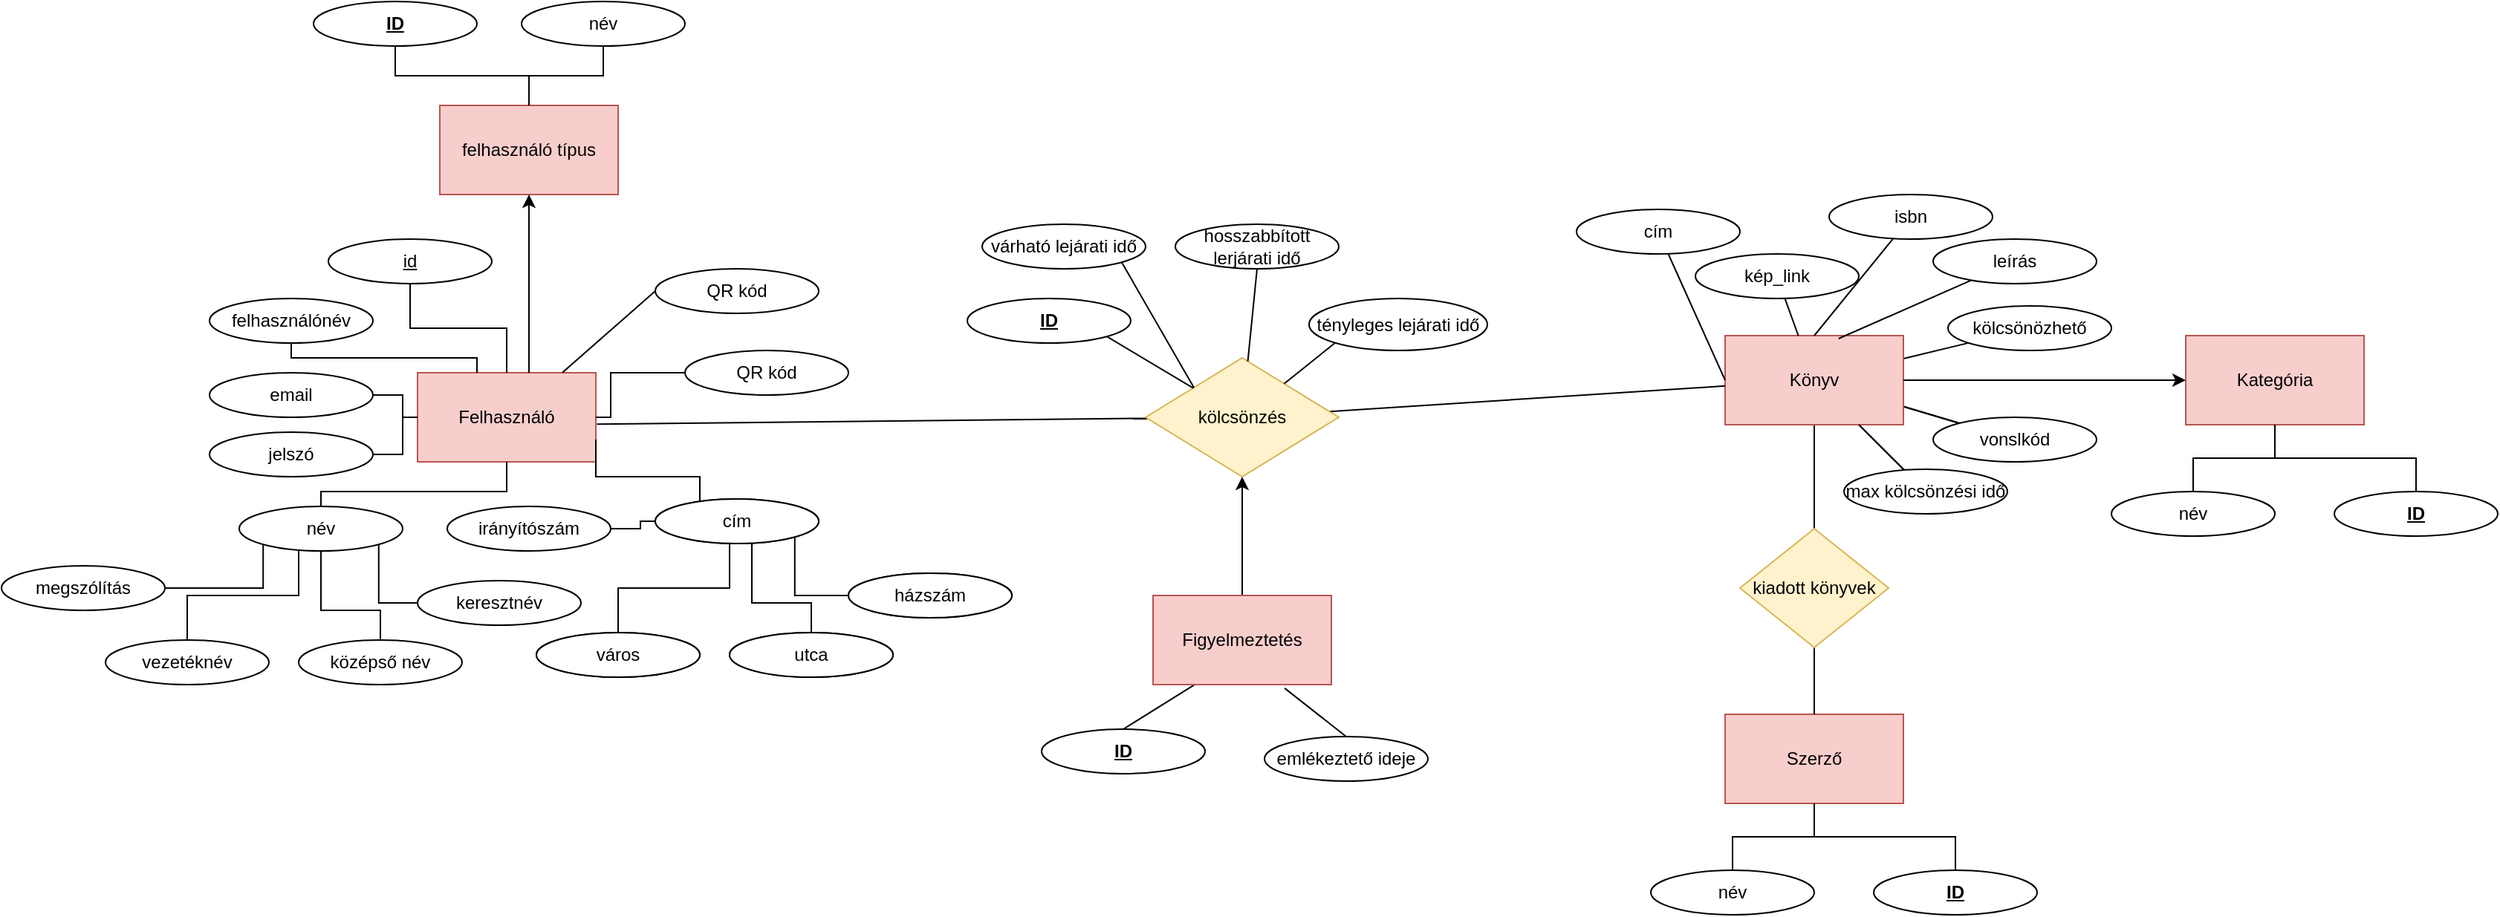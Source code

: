 <mxfile version="17.4.6" type="device"><diagram id="R2lEEEUBdFMjLlhIrx00" name="Page-1"><mxGraphModel dx="2272" dy="1894" grid="1" gridSize="10" guides="1" tooltips="1" connect="1" arrows="1" fold="1" page="1" pageScale="1" pageWidth="850" pageHeight="1100" math="0" shadow="0" extFonts="Permanent Marker^https://fonts.googleapis.com/css?family=Permanent+Marker"><root><mxCell id="0"/><mxCell id="1" parent="0"/><mxCell id="ptwfXtdAPU0u0zxruDFA-1" value="Felhasználó" style="rounded=0;whiteSpace=wrap;html=1;fillColor=#f8cecc;strokeColor=#b85450;" parent="1" vertex="1"><mxGeometry x="100" y="120" width="120" height="60" as="geometry"/></mxCell><mxCell id="M_-IzOt2m-5MIOP-STTQ-19" value="" style="edgeStyle=none;rounded=0;orthogonalLoop=1;jettySize=auto;html=1;endArrow=none;endFill=0;" parent="1" source="ptwfXtdAPU0u0zxruDFA-2" target="M_-IzOt2m-5MIOP-STTQ-5" edge="1"><mxGeometry relative="1" as="geometry"/></mxCell><mxCell id="M_-IzOt2m-5MIOP-STTQ-30" value="" style="edgeStyle=none;rounded=0;orthogonalLoop=1;jettySize=auto;html=1;endArrow=none;endFill=0;" parent="1" source="ptwfXtdAPU0u0zxruDFA-2" target="M_-IzOt2m-5MIOP-STTQ-28" edge="1"><mxGeometry relative="1" as="geometry"/></mxCell><mxCell id="M_-IzOt2m-5MIOP-STTQ-31" value="" style="edgeStyle=none;rounded=0;orthogonalLoop=1;jettySize=auto;html=1;endArrow=none;endFill=0;" parent="1" source="ptwfXtdAPU0u0zxruDFA-2" target="M_-IzOt2m-5MIOP-STTQ-28" edge="1"><mxGeometry relative="1" as="geometry"/></mxCell><mxCell id="M_-IzOt2m-5MIOP-STTQ-32" value="" style="edgeStyle=none;rounded=0;orthogonalLoop=1;jettySize=auto;html=1;endArrow=none;endFill=0;" parent="1" source="ptwfXtdAPU0u0zxruDFA-2" target="M_-IzOt2m-5MIOP-STTQ-26" edge="1"><mxGeometry relative="1" as="geometry"/></mxCell><mxCell id="M_-IzOt2m-5MIOP-STTQ-34" value="" style="edgeStyle=none;rounded=0;orthogonalLoop=1;jettySize=auto;html=1;endArrow=none;endFill=0;" parent="1" source="ptwfXtdAPU0u0zxruDFA-2" target="M_-IzOt2m-5MIOP-STTQ-33" edge="1"><mxGeometry relative="1" as="geometry"/></mxCell><mxCell id="ptwfXtdAPU0u0zxruDFA-2" value="Könyv" style="rounded=0;whiteSpace=wrap;html=1;fillColor=#f8cecc;strokeColor=#b85450;" parent="1" vertex="1"><mxGeometry x="980" y="95" width="120" height="60" as="geometry"/></mxCell><mxCell id="ptwfXtdAPU0u0zxruDFA-3" value="Szerző" style="rounded=0;whiteSpace=wrap;html=1;fillColor=#f8cecc;strokeColor=#b85450;" parent="1" vertex="1"><mxGeometry x="980" y="350" width="120" height="60" as="geometry"/></mxCell><mxCell id="ptwfXtdAPU0u0zxruDFA-28" value="" style="edgeStyle=orthogonalEdgeStyle;rounded=0;orthogonalLoop=1;jettySize=auto;html=1;endArrow=none;endFill=0;" parent="1" source="ptwfXtdAPU0u0zxruDFA-4" target="ptwfXtdAPU0u0zxruDFA-1" edge="1"><mxGeometry relative="1" as="geometry"/></mxCell><mxCell id="ptwfXtdAPU0u0zxruDFA-4" value="&lt;u&gt;id&lt;/u&gt;" style="ellipse;whiteSpace=wrap;html=1;" parent="1" vertex="1"><mxGeometry x="40" y="30" width="110" height="30" as="geometry"/></mxCell><mxCell id="ptwfXtdAPU0u0zxruDFA-13" value="" style="edgeStyle=orthogonalEdgeStyle;rounded=0;orthogonalLoop=1;jettySize=auto;html=1;endArrow=none;endFill=0;entryX=0;entryY=1;entryDx=0;entryDy=0;" parent="1" source="ptwfXtdAPU0u0zxruDFA-5" target="ptwfXtdAPU0u0zxruDFA-6" edge="1"><mxGeometry relative="1" as="geometry"><mxPoint x="-65" y="180" as="targetPoint"/></mxGeometry></mxCell><mxCell id="ptwfXtdAPU0u0zxruDFA-5" value="megszólítás" style="ellipse;whiteSpace=wrap;html=1;" parent="1" vertex="1"><mxGeometry x="-180" y="250" width="110" height="30" as="geometry"/></mxCell><mxCell id="ptwfXtdAPU0u0zxruDFA-17" value="" style="edgeStyle=orthogonalEdgeStyle;rounded=0;orthogonalLoop=1;jettySize=auto;html=1;endArrow=none;endFill=0;entryX=0.5;entryY=0;entryDx=0;entryDy=0;" parent="1" source="ptwfXtdAPU0u0zxruDFA-6" target="ptwfXtdAPU0u0zxruDFA-8" edge="1"><mxGeometry relative="1" as="geometry"><Array as="points"><mxPoint x="20" y="270"/><mxPoint x="-55" y="270"/></Array></mxGeometry></mxCell><mxCell id="ptwfXtdAPU0u0zxruDFA-86" value="" style="edgeStyle=orthogonalEdgeStyle;rounded=0;orthogonalLoop=1;jettySize=auto;html=1;endArrow=none;endFill=0;" parent="1" source="ptwfXtdAPU0u0zxruDFA-6" target="ptwfXtdAPU0u0zxruDFA-1" edge="1"><mxGeometry relative="1" as="geometry"><Array as="points"><mxPoint x="35" y="200"/><mxPoint x="160" y="200"/></Array></mxGeometry></mxCell><mxCell id="ptwfXtdAPU0u0zxruDFA-6" value="név" style="ellipse;whiteSpace=wrap;html=1;" parent="1" vertex="1"><mxGeometry x="-20" y="210" width="110" height="30" as="geometry"/></mxCell><mxCell id="ptwfXtdAPU0u0zxruDFA-18" value="" style="edgeStyle=orthogonalEdgeStyle;rounded=0;orthogonalLoop=1;jettySize=auto;html=1;endArrow=none;endFill=0;entryX=1;entryY=1;entryDx=0;entryDy=0;" parent="1" source="ptwfXtdAPU0u0zxruDFA-7" target="ptwfXtdAPU0u0zxruDFA-6" edge="1"><mxGeometry relative="1" as="geometry"/></mxCell><mxCell id="ptwfXtdAPU0u0zxruDFA-7" value="keresztnév" style="ellipse;whiteSpace=wrap;html=1;" parent="1" vertex="1"><mxGeometry x="100" y="260" width="110" height="30" as="geometry"/></mxCell><mxCell id="ptwfXtdAPU0u0zxruDFA-8" value="vezetéknév" style="ellipse;whiteSpace=wrap;html=1;" parent="1" vertex="1"><mxGeometry x="-110" y="300" width="110" height="30" as="geometry"/></mxCell><mxCell id="ptwfXtdAPU0u0zxruDFA-11" value="QR kód" style="ellipse;whiteSpace=wrap;html=1;" parent="1" vertex="1"><mxGeometry x="280" y="105" width="110" height="30" as="geometry"/></mxCell><mxCell id="ptwfXtdAPU0u0zxruDFA-20" value="" style="edgeStyle=orthogonalEdgeStyle;rounded=0;orthogonalLoop=1;jettySize=auto;html=1;endArrow=none;endFill=0;" parent="1" source="ptwfXtdAPU0u0zxruDFA-16" target="ptwfXtdAPU0u0zxruDFA-6" edge="1"><mxGeometry relative="1" as="geometry"><mxPoint x="80" y="250" as="targetPoint"/><Array as="points"><mxPoint x="75" y="280"/><mxPoint x="35" y="280"/></Array></mxGeometry></mxCell><mxCell id="ptwfXtdAPU0u0zxruDFA-16" value="középső név" style="ellipse;whiteSpace=wrap;html=1;" parent="1" vertex="1"><mxGeometry x="20" y="300" width="110" height="30" as="geometry"/></mxCell><mxCell id="ptwfXtdAPU0u0zxruDFA-29" value="" style="edgeStyle=orthogonalEdgeStyle;rounded=0;orthogonalLoop=1;jettySize=auto;html=1;endArrow=none;endFill=0;" parent="1" source="ptwfXtdAPU0u0zxruDFA-21" target="ptwfXtdAPU0u0zxruDFA-1" edge="1"><mxGeometry relative="1" as="geometry"><Array as="points"><mxPoint x="15" y="110"/><mxPoint x="140" y="110"/></Array></mxGeometry></mxCell><mxCell id="ptwfXtdAPU0u0zxruDFA-21" value="felhasználónév" style="ellipse;whiteSpace=wrap;html=1;" parent="1" vertex="1"><mxGeometry x="-40" y="70" width="110" height="30" as="geometry"/></mxCell><mxCell id="ptwfXtdAPU0u0zxruDFA-30" value="" style="edgeStyle=orthogonalEdgeStyle;rounded=0;orthogonalLoop=1;jettySize=auto;html=1;endArrow=none;endFill=0;" parent="1" source="ptwfXtdAPU0u0zxruDFA-22" target="ptwfXtdAPU0u0zxruDFA-1" edge="1"><mxGeometry relative="1" as="geometry"/></mxCell><mxCell id="ptwfXtdAPU0u0zxruDFA-22" value="email" style="ellipse;whiteSpace=wrap;html=1;" parent="1" vertex="1"><mxGeometry x="-40" y="120" width="110" height="30" as="geometry"/></mxCell><mxCell id="ptwfXtdAPU0u0zxruDFA-31" value="" style="edgeStyle=orthogonalEdgeStyle;rounded=0;orthogonalLoop=1;jettySize=auto;html=1;endArrow=none;endFill=0;" parent="1" source="ptwfXtdAPU0u0zxruDFA-23" target="ptwfXtdAPU0u0zxruDFA-1" edge="1"><mxGeometry relative="1" as="geometry"/></mxCell><mxCell id="ptwfXtdAPU0u0zxruDFA-23" value="jelszó" style="ellipse;whiteSpace=wrap;html=1;" parent="1" vertex="1"><mxGeometry x="-40" y="160" width="110" height="30" as="geometry"/></mxCell><mxCell id="ptwfXtdAPU0u0zxruDFA-33" value="" style="edgeStyle=orthogonalEdgeStyle;rounded=0;orthogonalLoop=1;jettySize=auto;html=1;endArrow=none;endFill=0;exitX=0;exitY=0.5;exitDx=0;exitDy=0;" parent="1" source="ptwfXtdAPU0u0zxruDFA-11" target="ptwfXtdAPU0u0zxruDFA-1" edge="1"><mxGeometry relative="1" as="geometry"><Array as="points"><mxPoint x="230" y="120"/><mxPoint x="230" y="150"/></Array><mxPoint x="230" y="85" as="sourcePoint"/></mxGeometry></mxCell><mxCell id="ptwfXtdAPU0u0zxruDFA-84" value="" style="edgeStyle=orthogonalEdgeStyle;rounded=0;orthogonalLoop=1;jettySize=auto;html=1;endArrow=none;endFill=0;" parent="1" source="ptwfXtdAPU0u0zxruDFA-67" target="ptwfXtdAPU0u0zxruDFA-78" edge="1"><mxGeometry relative="1" as="geometry"/></mxCell><mxCell id="ptwfXtdAPU0u0zxruDFA-67" value="irányítószám" style="ellipse;whiteSpace=wrap;html=1;" parent="1" vertex="1"><mxGeometry x="120" y="210" width="110" height="30" as="geometry"/></mxCell><mxCell id="ptwfXtdAPU0u0zxruDFA-69" value="" style="edgeStyle=orthogonalEdgeStyle;rounded=0;orthogonalLoop=1;jettySize=auto;html=1;endArrow=none;endFill=0;entryX=0.5;entryY=0;entryDx=0;entryDy=0;" parent="1" source="ptwfXtdAPU0u0zxruDFA-70" target="ptwfXtdAPU0u0zxruDFA-73" edge="1"><mxGeometry relative="1" as="geometry"><Array as="points"><mxPoint x="310" y="265"/><mxPoint x="235" y="265"/></Array></mxGeometry></mxCell><mxCell id="ptwfXtdAPU0u0zxruDFA-70" value="név" style="ellipse;whiteSpace=wrap;html=1;" parent="1" vertex="1"><mxGeometry x="260" y="205" width="110" height="30" as="geometry"/></mxCell><mxCell id="ptwfXtdAPU0u0zxruDFA-71" value="" style="edgeStyle=orthogonalEdgeStyle;rounded=0;orthogonalLoop=1;jettySize=auto;html=1;endArrow=none;endFill=0;entryX=1;entryY=1;entryDx=0;entryDy=0;" parent="1" source="ptwfXtdAPU0u0zxruDFA-72" target="ptwfXtdAPU0u0zxruDFA-70" edge="1"><mxGeometry relative="1" as="geometry"/></mxCell><mxCell id="ptwfXtdAPU0u0zxruDFA-72" value="keresztnév" style="ellipse;whiteSpace=wrap;html=1;" parent="1" vertex="1"><mxGeometry x="390" y="255" width="110" height="30" as="geometry"/></mxCell><mxCell id="ptwfXtdAPU0u0zxruDFA-73" value="vezetéknév" style="ellipse;whiteSpace=wrap;html=1;" parent="1" vertex="1"><mxGeometry x="180" y="295" width="110" height="30" as="geometry"/></mxCell><mxCell id="ptwfXtdAPU0u0zxruDFA-74" value="" style="edgeStyle=orthogonalEdgeStyle;rounded=0;orthogonalLoop=1;jettySize=auto;html=1;endArrow=none;endFill=0;" parent="1" source="ptwfXtdAPU0u0zxruDFA-75" target="ptwfXtdAPU0u0zxruDFA-70" edge="1"><mxGeometry relative="1" as="geometry"><mxPoint x="370" y="245" as="targetPoint"/><Array as="points"><mxPoint x="365" y="275"/><mxPoint x="325" y="275"/></Array></mxGeometry></mxCell><mxCell id="ptwfXtdAPU0u0zxruDFA-75" value="középső név" style="ellipse;whiteSpace=wrap;html=1;" parent="1" vertex="1"><mxGeometry x="310" y="295" width="110" height="30" as="geometry"/></mxCell><mxCell id="ptwfXtdAPU0u0zxruDFA-85" value="" style="edgeStyle=orthogonalEdgeStyle;rounded=0;orthogonalLoop=1;jettySize=auto;html=1;endArrow=none;endFill=0;entryX=1;entryY=0.75;entryDx=0;entryDy=0;" parent="1" source="ptwfXtdAPU0u0zxruDFA-78" target="ptwfXtdAPU0u0zxruDFA-1" edge="1"><mxGeometry relative="1" as="geometry"><Array as="points"><mxPoint x="290" y="190"/><mxPoint x="220" y="190"/></Array></mxGeometry></mxCell><mxCell id="ptwfXtdAPU0u0zxruDFA-78" value="cím" style="ellipse;whiteSpace=wrap;html=1;" parent="1" vertex="1"><mxGeometry x="260" y="205" width="110" height="30" as="geometry"/></mxCell><mxCell id="ptwfXtdAPU0u0zxruDFA-80" value="házszám" style="ellipse;whiteSpace=wrap;html=1;" parent="1" vertex="1"><mxGeometry x="390" y="255" width="110" height="30" as="geometry"/></mxCell><mxCell id="ptwfXtdAPU0u0zxruDFA-81" value="város" style="ellipse;whiteSpace=wrap;html=1;" parent="1" vertex="1"><mxGeometry x="180" y="295" width="110" height="30" as="geometry"/></mxCell><mxCell id="ptwfXtdAPU0u0zxruDFA-83" value="utca" style="ellipse;whiteSpace=wrap;html=1;" parent="1" vertex="1"><mxGeometry x="310" y="295" width="110" height="30" as="geometry"/></mxCell><mxCell id="ptwfXtdAPU0u0zxruDFA-88" value="" style="endArrow=none;html=1;rounded=0;exitX=1.006;exitY=0.578;exitDx=0;exitDy=0;exitPerimeter=0;" parent="1" source="ptwfXtdAPU0u0zxruDFA-1" target="ptwfXtdAPU0u0zxruDFA-89" edge="1"><mxGeometry width="50" height="50" relative="1" as="geometry"><mxPoint x="370" y="240" as="sourcePoint"/><mxPoint x="500" y="155" as="targetPoint"/></mxGeometry></mxCell><mxCell id="M_-IzOt2m-5MIOP-STTQ-42" value="" style="edgeStyle=none;rounded=0;orthogonalLoop=1;jettySize=auto;html=1;endArrow=none;endFill=0;" parent="1" source="ptwfXtdAPU0u0zxruDFA-89" target="ptwfXtdAPU0u0zxruDFA-2" edge="1"><mxGeometry relative="1" as="geometry"><mxPoint x="695" y="155" as="targetPoint"/></mxGeometry></mxCell><mxCell id="M_-IzOt2m-5MIOP-STTQ-56" value="" style="edgeStyle=none;rounded=0;orthogonalLoop=1;jettySize=auto;html=1;endArrow=none;endFill=0;startArrow=classic;startFill=1;" parent="1" source="ptwfXtdAPU0u0zxruDFA-89" edge="1"><mxGeometry relative="1" as="geometry"><mxPoint x="655" y="270" as="targetPoint"/></mxGeometry></mxCell><mxCell id="ptwfXtdAPU0u0zxruDFA-89" value="kölcsönzés" style="rhombus;whiteSpace=wrap;html=1;fillColor=#fff2cc;strokeColor=#d6b656;" parent="1" vertex="1"><mxGeometry x="590" y="110" width="130" height="80" as="geometry"/></mxCell><mxCell id="M_-IzOt2m-5MIOP-STTQ-21" value="" style="edgeStyle=none;rounded=0;orthogonalLoop=1;jettySize=auto;html=1;endArrow=none;endFill=0;entryX=0;entryY=0.5;entryDx=0;entryDy=0;" parent="1" source="M_-IzOt2m-5MIOP-STTQ-2" target="ptwfXtdAPU0u0zxruDFA-2" edge="1"><mxGeometry relative="1" as="geometry"><mxPoint x="935" y="105" as="targetPoint"/></mxGeometry></mxCell><mxCell id="M_-IzOt2m-5MIOP-STTQ-2" value="cím" style="ellipse;whiteSpace=wrap;html=1;" parent="1" vertex="1"><mxGeometry x="880" y="10" width="110" height="30" as="geometry"/></mxCell><mxCell id="M_-IzOt2m-5MIOP-STTQ-23" value="" style="edgeStyle=none;rounded=0;orthogonalLoop=1;jettySize=auto;html=1;endArrow=none;endFill=0;entryX=0.5;entryY=0;entryDx=0;entryDy=0;" parent="1" source="M_-IzOt2m-5MIOP-STTQ-3" target="ptwfXtdAPU0u0zxruDFA-2" edge="1"><mxGeometry relative="1" as="geometry"/></mxCell><mxCell id="M_-IzOt2m-5MIOP-STTQ-3" value="isbn" style="ellipse;whiteSpace=wrap;html=1;" parent="1" vertex="1"><mxGeometry x="1050" width="110" height="30" as="geometry"/></mxCell><mxCell id="M_-IzOt2m-5MIOP-STTQ-24" value="" style="edgeStyle=none;rounded=0;orthogonalLoop=1;jettySize=auto;html=1;endArrow=none;endFill=0;entryX=0.637;entryY=0.033;entryDx=0;entryDy=0;entryPerimeter=0;" parent="1" source="M_-IzOt2m-5MIOP-STTQ-4" target="ptwfXtdAPU0u0zxruDFA-2" edge="1"><mxGeometry relative="1" as="geometry"/></mxCell><mxCell id="M_-IzOt2m-5MIOP-STTQ-4" value="leírás" style="ellipse;whiteSpace=wrap;html=1;" parent="1" vertex="1"><mxGeometry x="1120" y="30" width="110" height="30" as="geometry"/></mxCell><mxCell id="M_-IzOt2m-5MIOP-STTQ-5" value="kölcsönözhető" style="ellipse;whiteSpace=wrap;html=1;" parent="1" vertex="1"><mxGeometry x="1130" y="75" width="110" height="30" as="geometry"/></mxCell><mxCell id="M_-IzOt2m-5MIOP-STTQ-22" value="" style="edgeStyle=none;rounded=0;orthogonalLoop=1;jettySize=auto;html=1;endArrow=none;endFill=0;" parent="1" source="M_-IzOt2m-5MIOP-STTQ-6" target="ptwfXtdAPU0u0zxruDFA-2" edge="1"><mxGeometry relative="1" as="geometry"/></mxCell><mxCell id="M_-IzOt2m-5MIOP-STTQ-6" value="kép_link" style="ellipse;whiteSpace=wrap;html=1;" parent="1" vertex="1"><mxGeometry x="960" y="40" width="110" height="30" as="geometry"/></mxCell><mxCell id="M_-IzOt2m-5MIOP-STTQ-9" value="" style="edgeStyle=orthogonalEdgeStyle;rounded=0;orthogonalLoop=1;jettySize=auto;html=1;endArrow=none;endFill=0;" parent="1" source="M_-IzOt2m-5MIOP-STTQ-7" target="ptwfXtdAPU0u0zxruDFA-3" edge="1"><mxGeometry relative="1" as="geometry"/></mxCell><mxCell id="M_-IzOt2m-5MIOP-STTQ-7" value="&lt;b&gt;&lt;u&gt;ID&lt;/u&gt;&lt;/b&gt;" style="ellipse;whiteSpace=wrap;html=1;" parent="1" vertex="1"><mxGeometry x="1080" y="455" width="110" height="30" as="geometry"/></mxCell><mxCell id="M_-IzOt2m-5MIOP-STTQ-10" value="" style="edgeStyle=orthogonalEdgeStyle;rounded=0;orthogonalLoop=1;jettySize=auto;html=1;endArrow=none;endFill=0;" parent="1" source="M_-IzOt2m-5MIOP-STTQ-8" target="ptwfXtdAPU0u0zxruDFA-3" edge="1"><mxGeometry relative="1" as="geometry"/></mxCell><mxCell id="M_-IzOt2m-5MIOP-STTQ-8" value="név" style="ellipse;whiteSpace=wrap;html=1;" parent="1" vertex="1"><mxGeometry x="930" y="455" width="110" height="30" as="geometry"/></mxCell><mxCell id="M_-IzOt2m-5MIOP-STTQ-12" value="Kategória" style="rounded=0;whiteSpace=wrap;html=1;fillColor=#f8cecc;strokeColor=#b85450;" parent="1" vertex="1"><mxGeometry x="1290" y="95" width="120" height="60" as="geometry"/></mxCell><mxCell id="M_-IzOt2m-5MIOP-STTQ-13" value="" style="edgeStyle=orthogonalEdgeStyle;rounded=0;orthogonalLoop=1;jettySize=auto;html=1;endArrow=none;endFill=0;" parent="1" source="M_-IzOt2m-5MIOP-STTQ-14" target="M_-IzOt2m-5MIOP-STTQ-12" edge="1"><mxGeometry relative="1" as="geometry"/></mxCell><mxCell id="M_-IzOt2m-5MIOP-STTQ-14" value="&lt;b&gt;&lt;u&gt;ID&lt;/u&gt;&lt;/b&gt;" style="ellipse;whiteSpace=wrap;html=1;" parent="1" vertex="1"><mxGeometry x="1390" y="200" width="110" height="30" as="geometry"/></mxCell><mxCell id="M_-IzOt2m-5MIOP-STTQ-15" value="" style="edgeStyle=orthogonalEdgeStyle;rounded=0;orthogonalLoop=1;jettySize=auto;html=1;endArrow=none;endFill=0;" parent="1" source="M_-IzOt2m-5MIOP-STTQ-16" target="M_-IzOt2m-5MIOP-STTQ-12" edge="1"><mxGeometry relative="1" as="geometry"/></mxCell><mxCell id="M_-IzOt2m-5MIOP-STTQ-16" value="név" style="ellipse;whiteSpace=wrap;html=1;" parent="1" vertex="1"><mxGeometry x="1240" y="200" width="110" height="30" as="geometry"/></mxCell><mxCell id="M_-IzOt2m-5MIOP-STTQ-27" value="" style="edgeStyle=none;rounded=0;orthogonalLoop=1;jettySize=auto;html=1;endArrow=none;endFill=0;" parent="1" source="M_-IzOt2m-5MIOP-STTQ-26" target="ptwfXtdAPU0u0zxruDFA-2" edge="1"><mxGeometry relative="1" as="geometry"/></mxCell><mxCell id="M_-IzOt2m-5MIOP-STTQ-26" value="max kölcsönzési idő" style="ellipse;whiteSpace=wrap;html=1;" parent="1" vertex="1"><mxGeometry x="1060" y="185" width="110" height="30" as="geometry"/></mxCell><mxCell id="M_-IzOt2m-5MIOP-STTQ-29" value="" style="edgeStyle=none;rounded=0;orthogonalLoop=1;jettySize=auto;html=1;endArrow=none;endFill=0;exitX=0;exitY=0.5;exitDx=0;exitDy=0;startArrow=classic;startFill=1;" parent="1" source="M_-IzOt2m-5MIOP-STTQ-12" target="ptwfXtdAPU0u0zxruDFA-2" edge="1"><mxGeometry relative="1" as="geometry"/></mxCell><mxCell id="M_-IzOt2m-5MIOP-STTQ-28" value="vonslkód" style="ellipse;whiteSpace=wrap;html=1;" parent="1" vertex="1"><mxGeometry x="1120" y="150" width="110" height="30" as="geometry"/></mxCell><mxCell id="M_-IzOt2m-5MIOP-STTQ-35" value="" style="edgeStyle=none;rounded=0;orthogonalLoop=1;jettySize=auto;html=1;endArrow=none;endFill=0;" parent="1" source="M_-IzOt2m-5MIOP-STTQ-33" target="ptwfXtdAPU0u0zxruDFA-3" edge="1"><mxGeometry relative="1" as="geometry"/></mxCell><mxCell id="M_-IzOt2m-5MIOP-STTQ-33" value="kiadott könyvek" style="rhombus;whiteSpace=wrap;html=1;fillColor=#fff2cc;strokeColor=#d6b656;rounded=0;" parent="1" vertex="1"><mxGeometry x="990" y="225" width="100" height="80" as="geometry"/></mxCell><mxCell id="M_-IzOt2m-5MIOP-STTQ-36" value="felhasználó típus" style="rounded=0;whiteSpace=wrap;html=1;fillColor=#f8cecc;strokeColor=#b85450;" parent="1" vertex="1"><mxGeometry x="115" y="-60" width="120" height="60" as="geometry"/></mxCell><mxCell id="M_-IzOt2m-5MIOP-STTQ-37" value="" style="edgeStyle=orthogonalEdgeStyle;rounded=0;orthogonalLoop=1;jettySize=auto;html=1;endArrow=none;endFill=0;" parent="1" source="M_-IzOt2m-5MIOP-STTQ-38" target="M_-IzOt2m-5MIOP-STTQ-36" edge="1"><mxGeometry relative="1" as="geometry"/></mxCell><mxCell id="M_-IzOt2m-5MIOP-STTQ-38" value="&lt;b&gt;&lt;u&gt;ID&lt;/u&gt;&lt;/b&gt;" style="ellipse;whiteSpace=wrap;html=1;" parent="1" vertex="1"><mxGeometry x="30" y="-130" width="110" height="30" as="geometry"/></mxCell><mxCell id="M_-IzOt2m-5MIOP-STTQ-39" value="" style="edgeStyle=orthogonalEdgeStyle;rounded=0;orthogonalLoop=1;jettySize=auto;html=1;endArrow=none;endFill=0;" parent="1" source="M_-IzOt2m-5MIOP-STTQ-40" target="M_-IzOt2m-5MIOP-STTQ-36" edge="1"><mxGeometry relative="1" as="geometry"/></mxCell><mxCell id="M_-IzOt2m-5MIOP-STTQ-40" value="név" style="ellipse;whiteSpace=wrap;html=1;" parent="1" vertex="1"><mxGeometry x="170" y="-130" width="110" height="30" as="geometry"/></mxCell><mxCell id="M_-IzOt2m-5MIOP-STTQ-44" value="" style="edgeStyle=none;rounded=0;orthogonalLoop=1;jettySize=auto;html=1;endArrow=none;endFill=0;entryX=0.813;entryY=-0.003;entryDx=0;entryDy=0;entryPerimeter=0;exitX=0;exitY=0.5;exitDx=0;exitDy=0;" parent="1" source="M_-IzOt2m-5MIOP-STTQ-43" target="ptwfXtdAPU0u0zxruDFA-1" edge="1"><mxGeometry relative="1" as="geometry"/></mxCell><mxCell id="M_-IzOt2m-5MIOP-STTQ-43" value="QR kód" style="ellipse;whiteSpace=wrap;html=1;" parent="1" vertex="1"><mxGeometry x="260" y="50" width="110" height="30" as="geometry"/></mxCell><mxCell id="M_-IzOt2m-5MIOP-STTQ-46" style="edgeStyle=none;rounded=0;orthogonalLoop=1;jettySize=auto;html=1;exitX=1;exitY=1;exitDx=0;exitDy=0;entryX=0;entryY=0;entryDx=0;entryDy=0;endArrow=none;endFill=0;" parent="1" source="M_-IzOt2m-5MIOP-STTQ-45" target="ptwfXtdAPU0u0zxruDFA-89" edge="1"><mxGeometry relative="1" as="geometry"/></mxCell><mxCell id="M_-IzOt2m-5MIOP-STTQ-45" value="várható lejárati idő" style="ellipse;whiteSpace=wrap;html=1;" parent="1" vertex="1"><mxGeometry x="480" y="20" width="110" height="30" as="geometry"/></mxCell><mxCell id="M_-IzOt2m-5MIOP-STTQ-54" style="edgeStyle=none;rounded=0;orthogonalLoop=1;jettySize=auto;html=1;exitX=0.5;exitY=1;exitDx=0;exitDy=0;endArrow=none;endFill=0;" parent="1" source="M_-IzOt2m-5MIOP-STTQ-47" target="ptwfXtdAPU0u0zxruDFA-89" edge="1"><mxGeometry relative="1" as="geometry"/></mxCell><mxCell id="M_-IzOt2m-5MIOP-STTQ-47" value="hosszabbított lerjárati idő" style="ellipse;whiteSpace=wrap;html=1;" parent="1" vertex="1"><mxGeometry x="610" y="20" width="110" height="30" as="geometry"/></mxCell><mxCell id="M_-IzOt2m-5MIOP-STTQ-53" style="edgeStyle=none;rounded=0;orthogonalLoop=1;jettySize=auto;html=1;exitX=0;exitY=1;exitDx=0;exitDy=0;endArrow=none;endFill=0;" parent="1" source="M_-IzOt2m-5MIOP-STTQ-48" target="ptwfXtdAPU0u0zxruDFA-89" edge="1"><mxGeometry relative="1" as="geometry"/></mxCell><mxCell id="M_-IzOt2m-5MIOP-STTQ-48" value="tényleges lejárati idő" style="ellipse;whiteSpace=wrap;html=1;" parent="1" vertex="1"><mxGeometry x="700" y="70" width="120" height="35" as="geometry"/></mxCell><mxCell id="M_-IzOt2m-5MIOP-STTQ-59" style="edgeStyle=none;rounded=0;orthogonalLoop=1;jettySize=auto;html=1;exitX=0.5;exitY=0;exitDx=0;exitDy=0;endArrow=none;endFill=0;" parent="1" source="M_-IzOt2m-5MIOP-STTQ-57" edge="1"><mxGeometry relative="1" as="geometry"><mxPoint x="622.752" y="330.155" as="targetPoint"/></mxGeometry></mxCell><mxCell id="M_-IzOt2m-5MIOP-STTQ-57" value="&lt;b&gt;&lt;u&gt;ID&lt;/u&gt;&lt;/b&gt;" style="ellipse;whiteSpace=wrap;html=1;" parent="1" vertex="1"><mxGeometry x="520" y="360" width="110" height="30" as="geometry"/></mxCell><mxCell id="M_-IzOt2m-5MIOP-STTQ-60" style="edgeStyle=none;rounded=0;orthogonalLoop=1;jettySize=auto;html=1;exitX=0.5;exitY=0;exitDx=0;exitDy=0;endArrow=none;endFill=0;" parent="1" source="M_-IzOt2m-5MIOP-STTQ-58" edge="1"><mxGeometry relative="1" as="geometry"><mxPoint x="683.549" y="332.431" as="targetPoint"/></mxGeometry></mxCell><mxCell id="M_-IzOt2m-5MIOP-STTQ-58" value="emlékeztető ideje" style="ellipse;whiteSpace=wrap;html=1;" parent="1" vertex="1"><mxGeometry x="670" y="365" width="110" height="30" as="geometry"/></mxCell><mxCell id="M_-IzOt2m-5MIOP-STTQ-62" style="edgeStyle=none;rounded=0;orthogonalLoop=1;jettySize=auto;html=1;exitX=1;exitY=1;exitDx=0;exitDy=0;endArrow=none;endFill=0;" parent="1" source="M_-IzOt2m-5MIOP-STTQ-61" target="ptwfXtdAPU0u0zxruDFA-89" edge="1"><mxGeometry relative="1" as="geometry"/></mxCell><mxCell id="M_-IzOt2m-5MIOP-STTQ-61" value="&lt;b&gt;&lt;u&gt;ID&lt;/u&gt;&lt;/b&gt;" style="ellipse;whiteSpace=wrap;html=1;" parent="1" vertex="1"><mxGeometry x="470" y="70" width="110" height="30" as="geometry"/></mxCell><mxCell id="zZBe5k1O23200skBWkTD-1" value="" style="edgeStyle=orthogonalEdgeStyle;rounded=0;orthogonalLoop=1;jettySize=auto;html=1;endArrow=none;endFill=0;exitX=0.5;exitY=1;exitDx=0;exitDy=0;startArrow=classic;startFill=1;" parent="1" edge="1"><mxGeometry relative="1" as="geometry"><Array as="points"><mxPoint x="175" y="30"/><mxPoint x="175" y="30"/></Array><mxPoint x="175" as="sourcePoint"/><mxPoint x="175" y="120" as="targetPoint"/></mxGeometry></mxCell><mxCell id="zZBe5k1O23200skBWkTD-2" value="Figyelmeztetés" style="rounded=0;whiteSpace=wrap;html=1;fillColor=#f8cecc;strokeColor=#b85450;" parent="1" vertex="1"><mxGeometry x="595" y="270" width="120" height="60" as="geometry"/></mxCell></root></mxGraphModel></diagram></mxfile>